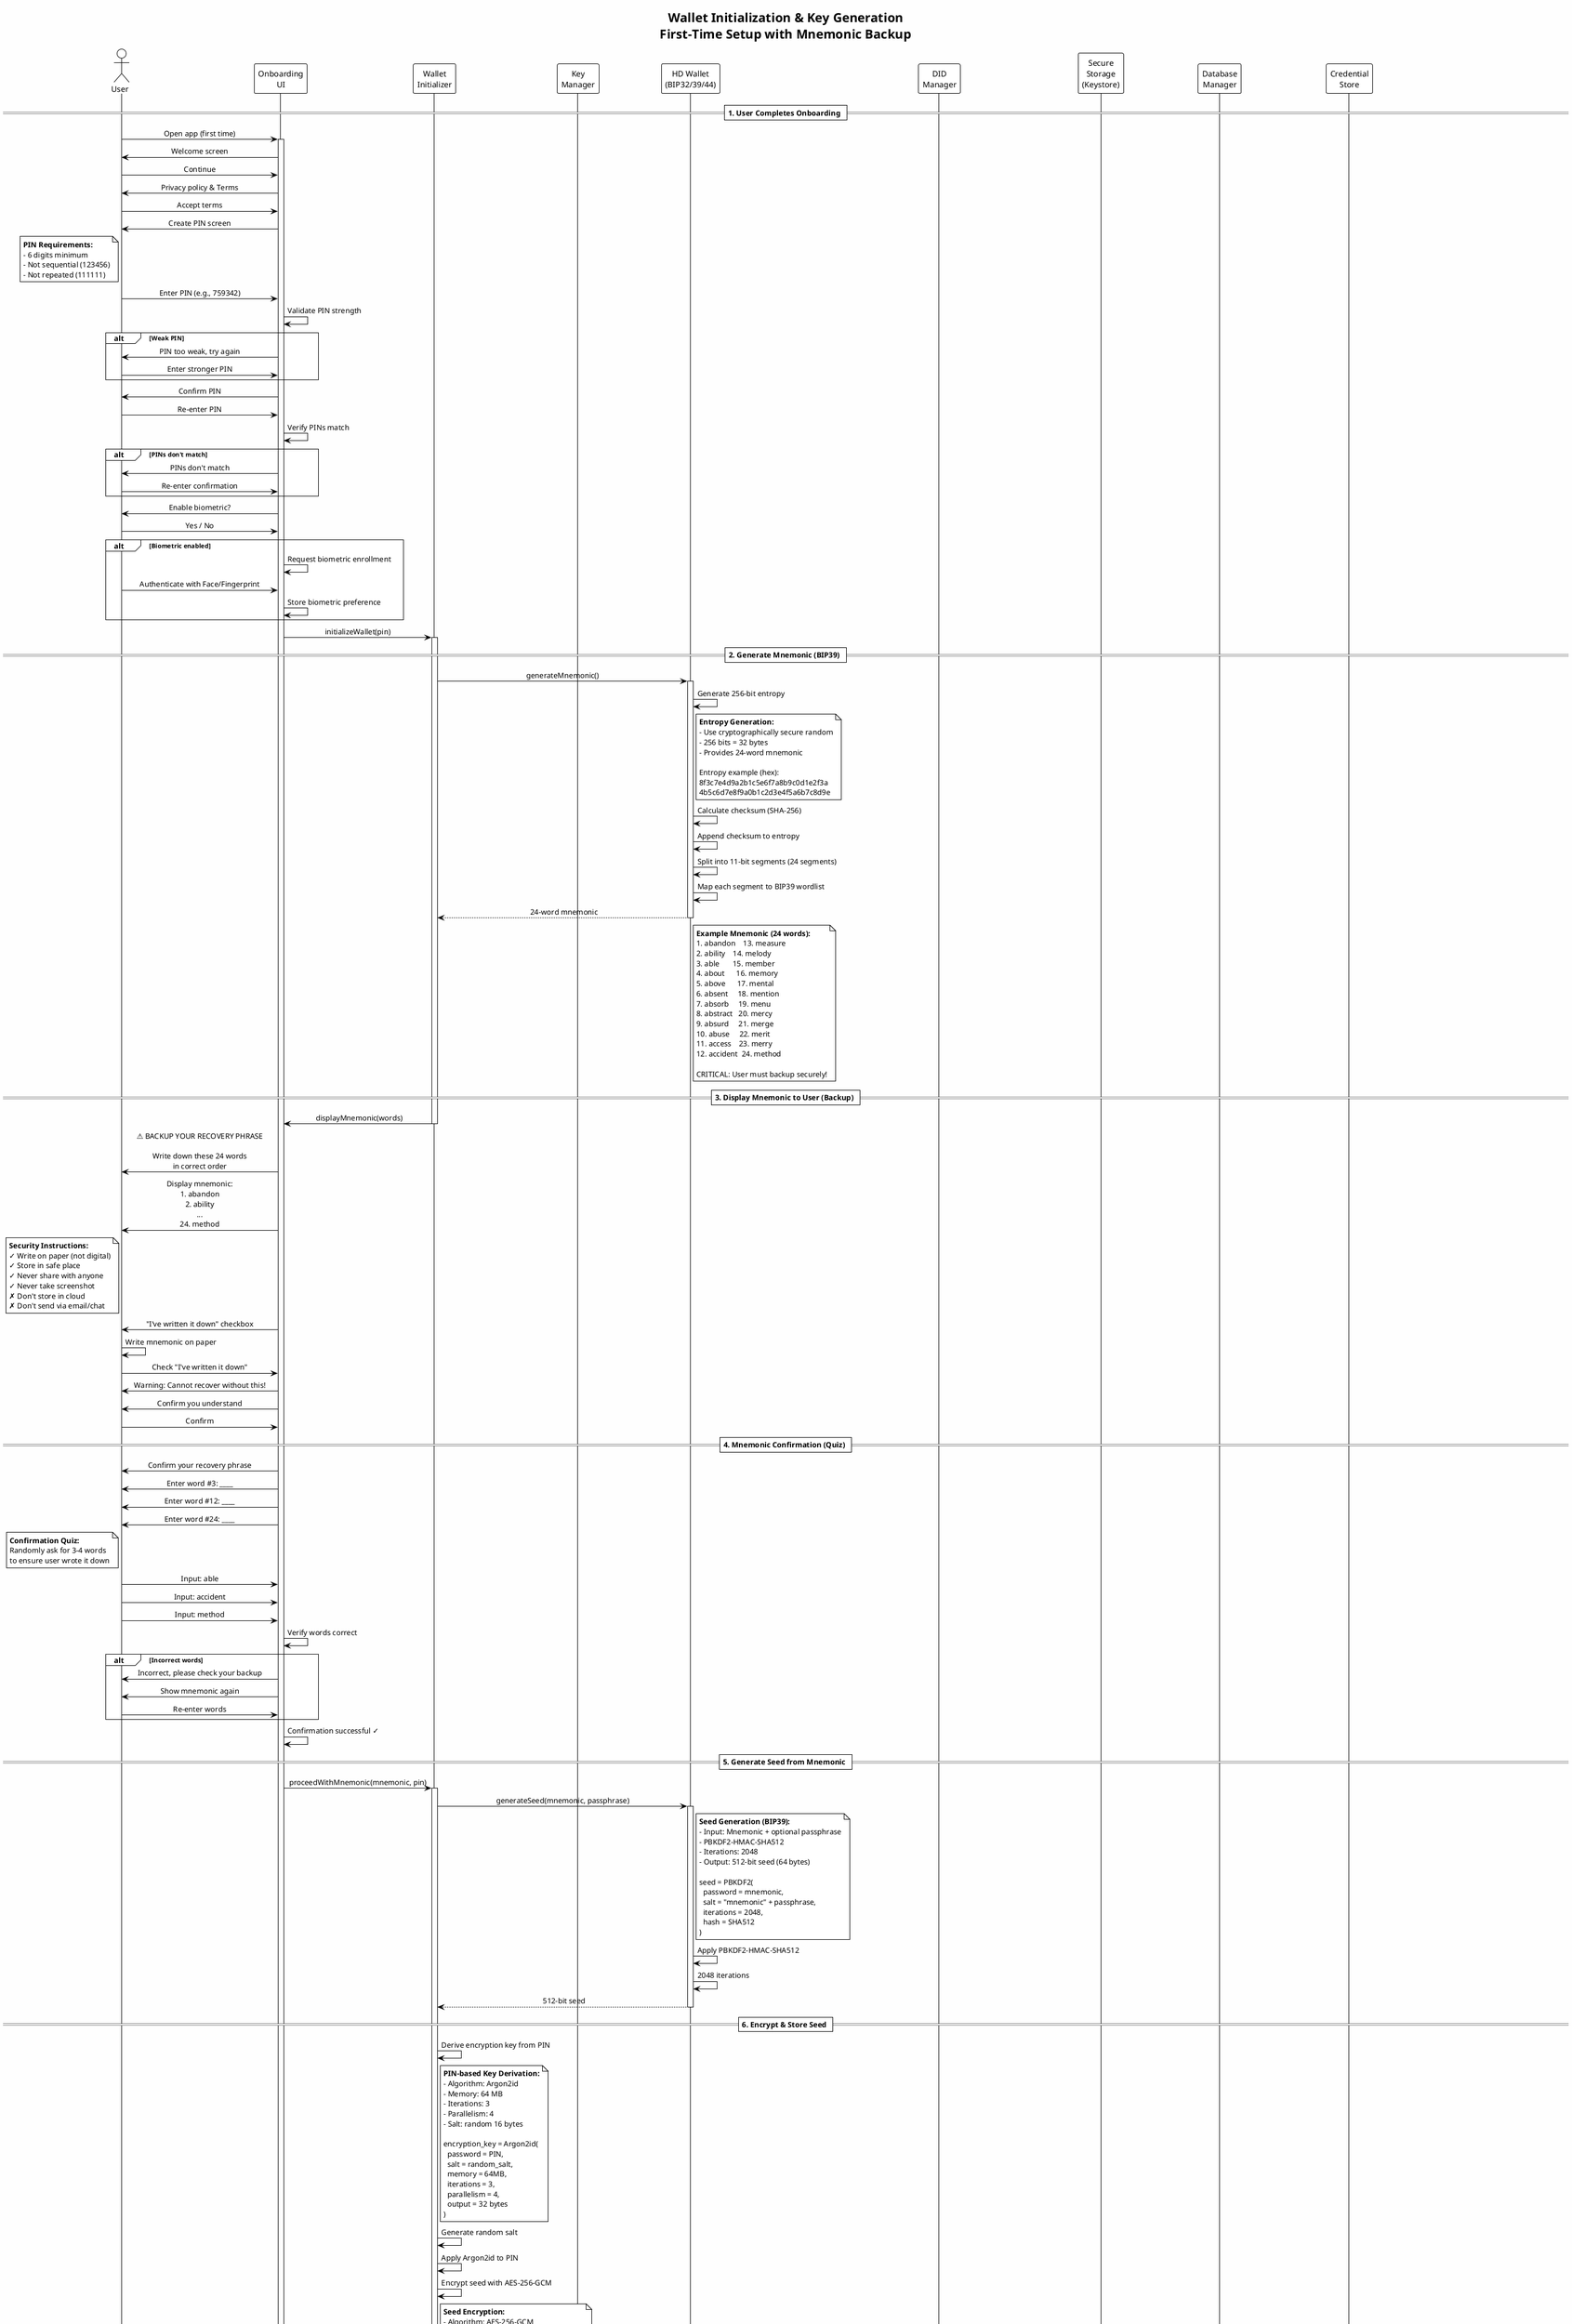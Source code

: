 @startuml 08-seq-wallet-initialization
!theme plain
skinparam backgroundColor #FEFEFE
skinparam sequenceMessageAlign center

title Wallet Initialization & Key Generation\n**First-Time Setup with Mnemonic Backup**

actor "User" as User
participant "Onboarding\nUI" as OnboardingUI
participant "Wallet\nInitializer" as WalletInit
participant "Key\nManager" as KeyMgr
participant "HD Wallet\n(BIP32/39/44)" as HDWallet
participant "DID\nManager" as DIDMgr
participant "Secure\nStorage\n(Keystore)" as SecureStorage
participant "Database\nManager" as DBMgr
participant "Credential\nStore" as CredStore

== 1. User Completes Onboarding ==

User -> OnboardingUI: Open app (first time)
activate OnboardingUI

OnboardingUI -> User: Welcome screen
User -> OnboardingUI: Continue

OnboardingUI -> User: Privacy policy & Terms
User -> OnboardingUI: Accept terms

OnboardingUI -> User: Create PIN screen
note left of User
  **PIN Requirements:**
  - 6 digits minimum
  - Not sequential (123456)
  - Not repeated (111111)
end note

User -> OnboardingUI: Enter PIN (e.g., 759342)
OnboardingUI -> OnboardingUI: Validate PIN strength

alt Weak PIN
  OnboardingUI -> User: PIN too weak, try again
  User -> OnboardingUI: Enter stronger PIN
end

OnboardingUI -> User: Confirm PIN
User -> OnboardingUI: Re-enter PIN

OnboardingUI -> OnboardingUI: Verify PINs match

alt PINs don't match
  OnboardingUI -> User: PINs don't match
  User -> OnboardingUI: Re-enter confirmation
end

OnboardingUI -> User: Enable biometric?
User -> OnboardingUI: Yes / No

alt Biometric enabled
  OnboardingUI -> OnboardingUI: Request biometric enrollment
  User -> OnboardingUI: Authenticate with Face/Fingerprint
  OnboardingUI -> OnboardingUI: Store biometric preference
end

OnboardingUI -> WalletInit: initializeWallet(pin)
activate WalletInit

== 2. Generate Mnemonic (BIP39) ==

WalletInit -> HDWallet: generateMnemonic()
activate HDWallet

HDWallet -> HDWallet: Generate 256-bit entropy
note right of HDWallet
  **Entropy Generation:**
  - Use cryptographically secure random
  - 256 bits = 32 bytes
  - Provides 24-word mnemonic
  
  Entropy example (hex):
  8f3c7e4d9a2b1c5e6f7a8b9c0d1e2f3a
  4b5c6d7e8f9a0b1c2d3e4f5a6b7c8d9e
end note

HDWallet -> HDWallet: Calculate checksum (SHA-256)
HDWallet -> HDWallet: Append checksum to entropy
HDWallet -> HDWallet: Split into 11-bit segments (24 segments)
HDWallet -> HDWallet: Map each segment to BIP39 wordlist

HDWallet --> WalletInit: 24-word mnemonic
deactivate HDWallet

note right of HDWallet
  **Example Mnemonic (24 words):**
  1. abandon    13. measure
  2. ability    14. melody
  3. able       15. member
  4. about      16. memory
  5. above      17. mental
  6. absent     18. mention
  7. absorb     19. menu
  8. abstract   20. mercy
  9. absurd     21. merge
  10. abuse     22. merit
  11. access    23. merry
  12. accident  24. method
  
  CRITICAL: User must backup securely!
end note

== 3. Display Mnemonic to User (Backup) ==

WalletInit -> OnboardingUI: displayMnemonic(words)
deactivate WalletInit

OnboardingUI -> User: ⚠️ BACKUP YOUR RECOVERY PHRASE\n\nWrite down these 24 words\nin correct order

OnboardingUI -> User: Display mnemonic:\n1. abandon\n2. ability\n...\n24. method

note left of User
  **Security Instructions:**
  ✓ Write on paper (not digital)
  ✓ Store in safe place
  ✓ Never share with anyone
  ✓ Never take screenshot
  ✗ Don't store in cloud
  ✗ Don't send via email/chat
end note

OnboardingUI -> User: "I've written it down" checkbox
User -> User: Write mnemonic on paper
User -> OnboardingUI: Check "I've written it down"

OnboardingUI -> User: Warning: Cannot recover without this!
OnboardingUI -> User: Confirm you understand
User -> OnboardingUI: Confirm

== 4. Mnemonic Confirmation (Quiz) ==

OnboardingUI -> User: Confirm your recovery phrase
OnboardingUI -> User: Enter word #3: ____
OnboardingUI -> User: Enter word #12: ____
OnboardingUI -> User: Enter word #24: ____

note left of User
  **Confirmation Quiz:**
  Randomly ask for 3-4 words
  to ensure user wrote it down
end note

User -> OnboardingUI: Input: able
User -> OnboardingUI: Input: accident
User -> OnboardingUI: Input: method

OnboardingUI -> OnboardingUI: Verify words correct

alt Incorrect words
  OnboardingUI -> User: Incorrect, please check your backup
  OnboardingUI -> User: Show mnemonic again
  User -> OnboardingUI: Re-enter words
end

OnboardingUI -> OnboardingUI: Confirmation successful ✓

== 5. Generate Seed from Mnemonic ==

OnboardingUI -> WalletInit: proceedWithMnemonic(mnemonic, pin)
activate WalletInit

WalletInit -> HDWallet: generateSeed(mnemonic, passphrase)
activate HDWallet

note right of HDWallet
  **Seed Generation (BIP39):**
  - Input: Mnemonic + optional passphrase
  - PBKDF2-HMAC-SHA512
  - Iterations: 2048
  - Output: 512-bit seed (64 bytes)
  
  seed = PBKDF2(
    password = mnemonic,
    salt = "mnemonic" + passphrase,
    iterations = 2048,
    hash = SHA512
  )
end note

HDWallet -> HDWallet: Apply PBKDF2-HMAC-SHA512
HDWallet -> HDWallet: 2048 iterations
HDWallet --> WalletInit: 512-bit seed
deactivate HDWallet

== 6. Encrypt & Store Seed ==

WalletInit -> WalletInit: Derive encryption key from PIN

note right of WalletInit
  **PIN-based Key Derivation:**
  - Algorithm: Argon2id
  - Memory: 64 MB
  - Iterations: 3
  - Parallelism: 4
  - Salt: random 16 bytes
  
  encryption_key = Argon2id(
    password = PIN,
    salt = random_salt,
    memory = 64MB,
    iterations = 3,
    parallelism = 4,
    output = 32 bytes
  )
end note

WalletInit -> WalletInit: Generate random salt
WalletInit -> WalletInit: Apply Argon2id to PIN

WalletInit -> WalletInit: Encrypt seed with AES-256-GCM
note right of WalletInit
  **Seed Encryption:**
  - Algorithm: AES-256-GCM
  - Key: derived from PIN
  - IV: random 12 bytes
  - Tag: 16 bytes (authentication)
  
  encrypted_seed = AES256_GCM_Encrypt(
    plaintext = seed,
    key = pin_derived_key,
    iv = random_iv
  )
end note

WalletInit -> SecureStorage: storeSeed(encrypted_seed, salt, iv)
activate SecureStorage

SecureStorage -> SecureStorage: Store in hardware Keystore
note right of SecureStorage
  **Secure Storage:**
  iOS: Keychain with kSecAttrAccessible
  Android: Android Keystore System
  
  - Hardware-backed if available
  - Encrypted at rest
  - Protected by device lock
end note

SecureStorage --> WalletInit: Seed stored securely
deactivate SecureStorage

== 7. Derive Master Key (BIP32) ==

WalletInit -> HDWallet: deriveMasterKey(seed)
activate HDWallet

HDWallet -> HDWallet: HMAC-SHA512(key="Bitcoin seed", data=seed)
HDWallet -> HDWallet: Split result:\n- Left 256 bits = master private key\n- Right 256 bits = master chain code

note right of HDWallet
  **BIP32 Master Key:**
  I = HMAC-SHA512(Key = "Bitcoin seed", Data = seed)
  - I_L (left 256 bits) = master private key
  - I_R (right 256 bits) = chain code
  
  Master Key Path: m
end note

HDWallet --> WalletInit: Master key + chain code
deactivate HDWallet

== 8. Derive First Child Keys ==

WalletInit -> HDWallet: deriveChildKey(path: "m/44'/0'/0'/0/0")
activate HDWallet

note right of HDWallet
  **BIP44 Derivation Path:**
  m / 44' / 0' / 0' / 0 / 0
  │   │     │    │    │   └─ Index (first key)
  │   │     │    │    └───── Change (external)
  │   │     │    └────────── Account (first)
  │   │     └─────────────── Coin type (0=Bitcoin, 60=Ethereum)
  │   └───────────────────── Purpose (44=BIP44)
  └───────────────────────── Master
  
  ' indicates hardened derivation (more secure)
end note

HDWallet -> HDWallet: Hardened derivation: m/44'
HDWallet -> HDWallet: Hardened derivation: m/44'/0'
HDWallet -> HDWallet: Hardened derivation: m/44'/0'/0'
HDWallet -> HDWallet: Normal derivation: m/44'/0'/0'/0
HDWallet -> HDWallet: Normal derivation: m/44'/0'/0'/0/0

HDWallet -> HDWallet: For each level:\nchild_key = HMAC-SHA512(parent_chaincode, parent_key || index)

HDWallet --> WalletInit: Child private key (32 bytes)
deactivate HDWallet

== 9. Generate Ed25519 Key Pair ==

WalletInit -> KeyMgr: generateKeyPair(Ed25519, child_key)
activate KeyMgr

note right of KeyMgr
  **Ed25519 Key Generation:**
  - Curve: Curve25519 (EdDSA)
  - Private key: 32 bytes
  - Public key: 32 bytes
  - Used for: Signing, DID keys
end note

KeyMgr -> KeyMgr: Generate Ed25519 key pair\nfrom child key
KeyMgr -> KeyMgr: Generate key ID (uuid)

KeyMgr -> SecureStorage: storePrivateKey(keyId, privateKey)
activate SecureStorage
SecureStorage -> SecureStorage: Store in Keystore\nwith access control
SecureStorage --> KeyMgr: Key stored
deactivate SecureStorage

KeyMgr --> WalletInit: publicKey, keyId
deactivate KeyMgr

== 10. Create First DID (did:key) ==

WalletInit -> DIDMgr: createDID(method: "key", publicKey)
activate DIDMgr

note right of DIDMgr
  **did:key Method:**
  - Instant creation (no registration)
  - Self-resolving (no ledger lookup)
  - Format: did:key:<multibase-encoded-key>
  
  For Ed25519:
  1. Prefix with multicodec (0xed01)
  2. Encode with multibase (base58btc = 'z')
  3. Result: did:key:z6Mkf5rGMoatrSj1f4CyvuHBeXJELe9RPdzo2PKGNCKVtZxP
end note

DIDMgr -> DIDMgr: Prefix with multicodec (Ed25519: 0xed01)
DIDMgr -> DIDMgr: Encode with multibase (base58btc)
DIDMgr -> DIDMgr: Create did:key:<encoded>

DIDMgr -> DIDMgr: Build DID document
note right of DIDMgr
  **DID Document (did:key):**
  {
    "id": "did:key:z6Mkf...",
    "verificationMethod": [{
      "id": "did:key:z6Mkf...#z6Mkf...",
      "type": "Ed25519VerificationKey2020",
      "controller": "did:key:z6Mkf...",
      "publicKeyMultibase": "z6Mkf..."
    }],
    "authentication": ["did:key:z6Mkf...#z6Mkf..."],
    "assertionMethod": ["did:key:z6Mkf...#z6Mkf..."],
    "keyAgreement": [{
      "id": "did:key:z6Mkf...#z6LSb...",
      "type": "X25519KeyAgreementKey2020",
      "controller": "did:key:z6Mkf...",
      "publicKeyMultibase": "z6LSb..."
    }]
  }
end note

DIDMgr -> DBMgr: storeDID(did, didDocument, keyRef)
activate DBMgr
DBMgr -> DBMgr: Insert into DIDs table
DBMgr --> DIDMgr: DID stored
deactivate DBMgr

DIDMgr -> DIDMgr: Set as default DID
DIDMgr --> WalletInit: DID created (did:key:z6Mkf...)
deactivate DIDMgr

== 11. Generate Encryption Keys (X25519) ==

WalletInit -> KeyMgr: generateEncryptionKey(X25519)
activate KeyMgr

note right of KeyMgr
  **X25519 Key Agreement:**
  - Curve: Curve25519 (ECDH)
  - Used for: DIDComm encryption
  - Key agreement protocol
end note

KeyMgr -> KeyMgr: Generate X25519 key pair
KeyMgr -> SecureStorage: storePrivateKey(keyId, privateKey)
activate SecureStorage
SecureStorage --> KeyMgr: Stored
deactivate SecureStorage

KeyMgr --> WalletInit: Encryption key created
deactivate KeyMgr

== 12. Initialize Database ==

WalletInit -> DBMgr: initializeDatabase()
activate DBMgr

DBMgr -> DBMgr: Check database exists

alt Database doesn't exist
  DBMgr -> DBMgr: Create SQLite database file
end

DBMgr -> DBMgr: Run migrations
note right of DBMgr
  **Database Tables:**
  - DIDs (did, document, keys, is_default)
  - Credentials (id, type, issuer, data, metadata)
  - Connections (id, their_did, my_did, state)
  - Messages (id, type, from, to, data)
  - ProofRequests (id, request, response, status)
  - Settings (key, value)
end note

DBMgr -> DBMgr: CREATE TABLE DIDs
DBMgr -> DBMgr: CREATE TABLE Credentials
DBMgr -> DBMgr: CREATE TABLE Connections
DBMgr -> DBMgr: CREATE TABLE Messages
DBMgr -> DBMgr: CREATE TABLE ProofRequests
DBMgr -> DBMgr: CREATE TABLE Settings

DBMgr -> DBMgr: Create indexes for performance
DBMgr -> DBMgr: Initialize empty stores

DBMgr -> DBMgr: Store wallet metadata
note right of DBMgr
  **Wallet Metadata:**
  - wallet_id: uuid
  - created_at: timestamp
  - version: "1.0.0"
  - initialized: true
end note

DBMgr --> WalletInit: Database initialized
deactivate DBMgr

== 13. Generate Master Encryption Key ==

WalletInit -> KeyMgr: generateMasterEncryptionKey()
activate KeyMgr

KeyMgr -> KeyMgr: Derive key from seed
KeyMgr -> KeyMgr: Generate AES-256 key

KeyMgr -> SecureStorage: storeMasterKey(key)
activate SecureStorage
SecureStorage -> SecureStorage: Store with hardware backing
note right of SecureStorage
  **Master Encryption Key:**
  Used for:
  - Database encryption (SQLCipher)
  - Field-level encryption
  - Backup encryption
end note
SecureStorage --> KeyMgr: Stored
deactivate SecureStorage

KeyMgr --> WalletInit: Master key created
deactivate KeyMgr

== 14. Create Self-Attested Credential (Optional) ==

WalletInit -> CredStore: createSelfAttestedCredential(did)
activate CredStore

note right of CredStore
  **Self-Attested Credential:**
  First credential in wallet
  Contains wallet info
  Signed by wallet DID
end note

CredStore -> CredStore: Build credential JSON
note right of CredStore
  {
    "@context": ["https://www.w3.org/2018/credentials/v1"],
    "type": ["VerifiableCredential", "WalletCredential"],
    "issuer": "did:key:z6Mkf...",
    "issuanceDate": "2024-01-15T12:00:00Z",
    "credentialSubject": {
      "id": "did:key:z6Mkf...",
      "walletName": "My Sphereon Wallet",
      "createdDate": "2024-01-15"
    }
  }
end note

CredStore -> KeyMgr: signCredential(credential, did)
activate KeyMgr
KeyMgr -> KeyMgr: Sign with DID private key
KeyMgr --> CredStore: Signed credential (JWT)
deactivate KeyMgr

CredStore -> CredStore: Store in database
CredStore --> WalletInit: First credential created
deactivate CredStore

== 15. Complete Initialization ==

WalletInit -> WalletInit: Set wallet state = "initialized"
WalletInit -> WalletInit: Store initialization timestamp
WalletInit -> WalletInit: Clear mnemonic from memory
note right of WalletInit
  **Security:**
  Mnemonic never stored in app!
  Only encrypted seed stored.
  User must keep physical backup.
end note

WalletInit --> OnboardingUI: Initialization complete
deactivate WalletInit

OnboardingUI -> User: ✓ Wallet Created Successfully!
OnboardingUI -> User: Your recovery phrase is your only backup
OnboardingUI -> User: Continue to wallet

== 16. Navigate to Home ==

alt Show tutorial
  OnboardingUI -> User: Quick tutorial
  OnboardingUI -> User: - Receive credentials\n- Present proofs\n- Manage connections
  User -> OnboardingUI: Got it
end

OnboardingUI -> OnboardingUI: Navigate to HomeScreen
deactivate OnboardingUI

User -> User: Wallet ready to use!

note over User, CredStore
  **Initialization Complete!**
  
  ✓ Mnemonic generated & backed up by user
  ✓ Seed derived & encrypted with PIN
  ✓ Master keys derived (BIP32/44)
  ✓ First DID created (did:key)
  ✓ Encryption keys generated
  ✓ Database initialized
  ✓ Wallet ready for credentials
  
  **User now has:**
  - Secure wallet with recovery option
  - Default DID for credentials
  - All cryptographic keys
  - Empty credential store (ready to receive)
  
  **Next steps:**
  - Receive first credential
  - Connect with issuers/verifiers
  - Start using SSI features
end note

@enduml
